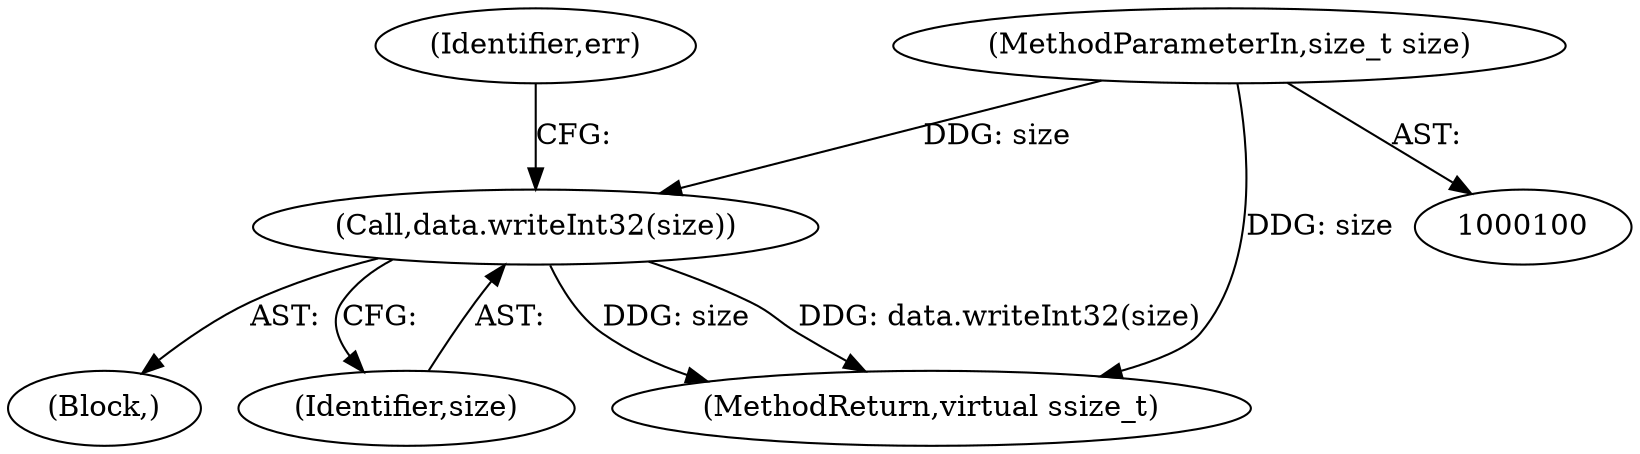 digraph "0_Android_51504928746edff6c94a1c498cf99c0a83bedaed@API" {
"1000111" [label="(Call,data.writeInt32(size))"];
"1000103" [label="(MethodParameterIn,size_t size)"];
"1000111" [label="(Call,data.writeInt32(size))"];
"1000104" [label="(Block,)"];
"1000112" [label="(Identifier,size)"];
"1000103" [label="(MethodParameterIn,size_t size)"];
"1000115" [label="(Identifier,err)"];
"1000154" [label="(MethodReturn,virtual ssize_t)"];
"1000111" -> "1000104"  [label="AST: "];
"1000111" -> "1000112"  [label="CFG: "];
"1000112" -> "1000111"  [label="AST: "];
"1000115" -> "1000111"  [label="CFG: "];
"1000111" -> "1000154"  [label="DDG: size"];
"1000111" -> "1000154"  [label="DDG: data.writeInt32(size)"];
"1000103" -> "1000111"  [label="DDG: size"];
"1000103" -> "1000100"  [label="AST: "];
"1000103" -> "1000154"  [label="DDG: size"];
}
